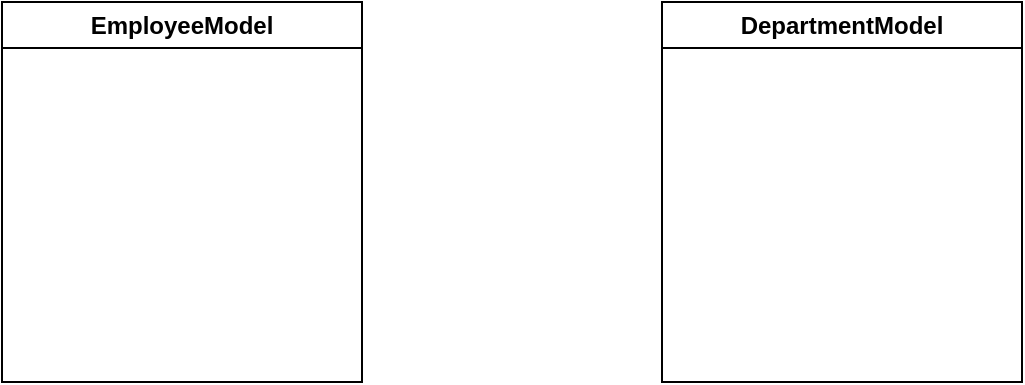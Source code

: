 <mxfile version="20.8.13" type="github">
  <diagram name="Page-1" id="vN0Ib8UG-w7fX6WExJ9C">
    <mxGraphModel dx="954" dy="616" grid="1" gridSize="10" guides="1" tooltips="1" connect="1" arrows="1" fold="1" page="1" pageScale="1" pageWidth="850" pageHeight="1100" math="0" shadow="0">
      <root>
        <mxCell id="0" />
        <mxCell id="1" parent="0" />
        <mxCell id="YtpwA2V89_U66FAg79kb-3" value="EmployeeModel" style="swimlane;whiteSpace=wrap;html=1;" vertex="1" parent="1">
          <mxGeometry x="30" y="70" width="180" height="190" as="geometry" />
        </mxCell>
        <mxCell id="YtpwA2V89_U66FAg79kb-5" value="DepartmentModel" style="swimlane;whiteSpace=wrap;html=1;" vertex="1" parent="1">
          <mxGeometry x="360" y="70" width="180" height="190" as="geometry" />
        </mxCell>
      </root>
    </mxGraphModel>
  </diagram>
</mxfile>
